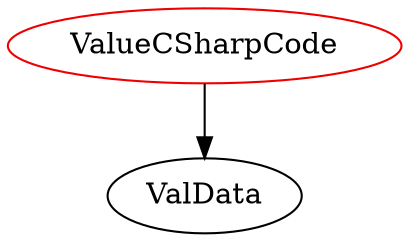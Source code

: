 digraph valuecsharpcode{
ValueCSharpCode -> ValData;
ValueCSharpCode	[shape=oval, color=red2, label="ValueCSharpCode"];
}
